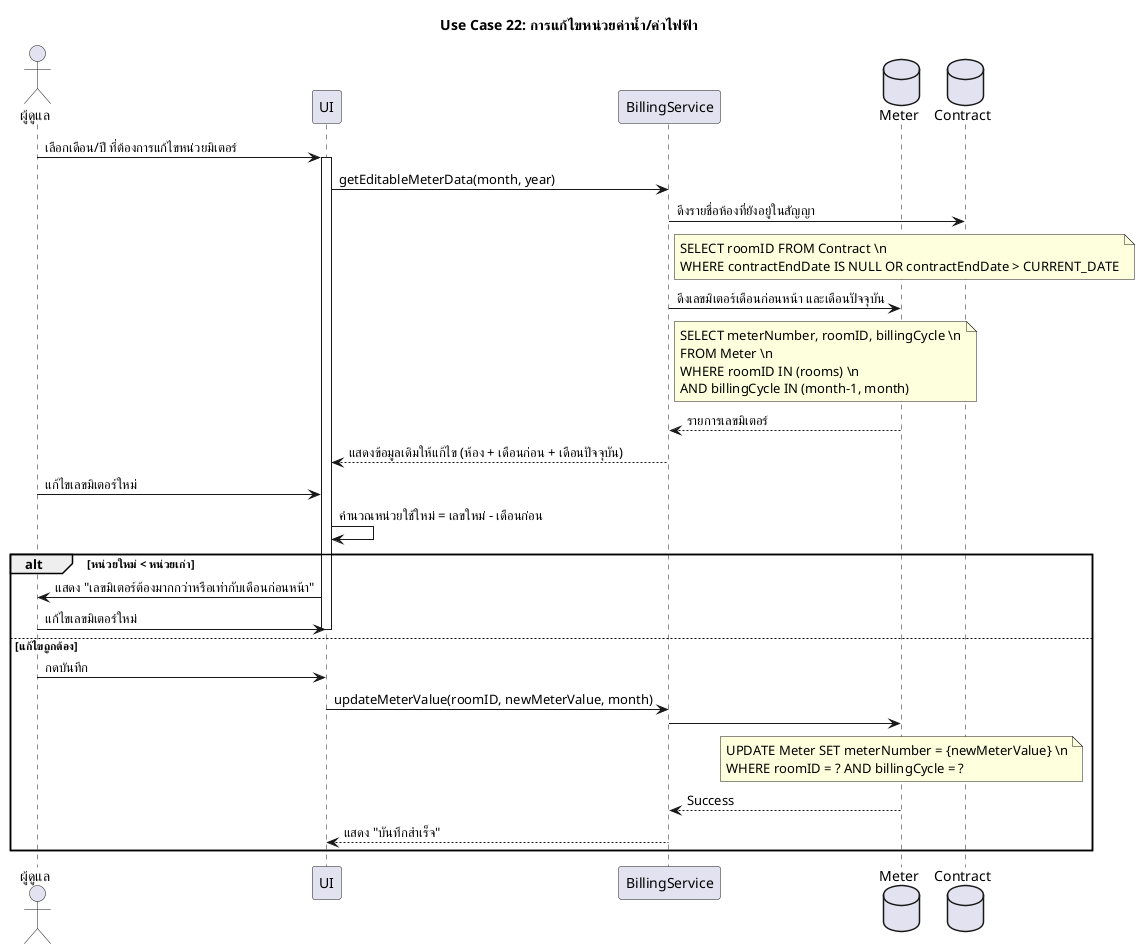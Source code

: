 @startuml Use Case 22: การแก้ไขหน่วยค่าน้ำ/ค่าไฟฟ้า
skinparam defaultFontName "TH Sarabun New"
title Use Case 22: การแก้ไขหน่วยค่าน้ำ/ค่าไฟฟ้า

actor "ผู้ดูแล" as Admin
participant "UI" as UI
participant "BillingService" as BillingSvc
database "Meter" as MeterDB
database "Contract" as ContractDB

Admin -> UI : เลือกเดือน/ปี ที่ต้องการแก้ไขหน่วยมิเตอร์
activate UI

UI -> BillingSvc : getEditableMeterData(month, year)
BillingSvc -> ContractDB : ดึงรายชื่อห้องที่ยังอยู่ในสัญญา
note right of BillingSvc
SELECT roomID FROM Contract \n
WHERE contractEndDate IS NULL OR contractEndDate > CURRENT_DATE
end note

BillingSvc -> MeterDB : ดึงเลขมิเตอร์เดือนก่อนหน้า และเดือนปัจจุบัน
note right of BillingSvc
SELECT meterNumber, roomID, billingCycle \n
FROM Meter \n
WHERE roomID IN (rooms) \n
AND billingCycle IN (month-1, month)
end note

MeterDB --> BillingSvc : รายการเลขมิเตอร์
BillingSvc --> UI : แสดงข้อมูลเดิมให้แก้ไข (ห้อง + เดือนก่อน + เดือนปัจจุบัน)

Admin -> UI : แก้ไขเลขมิเตอร์ใหม่
UI -> UI : คำนวณหน่วยใช้ใหม่ = เลขใหม่ - เดือนก่อน

alt หน่วยใหม่ < หน่วยเก่า
    UI -> Admin : แสดง "เลขมิเตอร์ต้องมากกว่าหรือเท่ากับเดือนก่อนหน้า"
    Admin -> UI : แก้ไขเลขมิเตอร์ใหม่
    deactivate UI
    
else แก้ไขถูกต้อง
    Admin -> UI : กดบันทึก
    UI -> BillingSvc : updateMeterValue(roomID, newMeterValue, month)

    BillingSvc -> MeterDB : 

    note over  MeterDB
        UPDATE Meter SET meterNumber = {newMeterValue} \n
        WHERE roomID = ? AND billingCycle = ?
    end note


    MeterDB --> BillingSvc : Success
    BillingSvc --> UI : แสดง "บันทึกสำเร็จ"
    deactivate UI
end

@enduml
